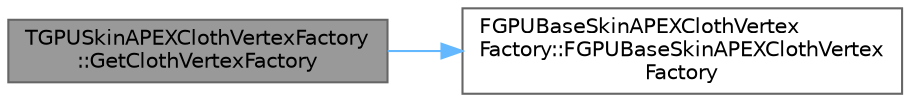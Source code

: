 digraph "TGPUSkinAPEXClothVertexFactory::GetClothVertexFactory"
{
 // INTERACTIVE_SVG=YES
 // LATEX_PDF_SIZE
  bgcolor="transparent";
  edge [fontname=Helvetica,fontsize=10,labelfontname=Helvetica,labelfontsize=10];
  node [fontname=Helvetica,fontsize=10,shape=box,height=0.2,width=0.4];
  rankdir="LR";
  Node1 [id="Node000001",label="TGPUSkinAPEXClothVertexFactory\l::GetClothVertexFactory",height=0.2,width=0.4,color="gray40", fillcolor="grey60", style="filled", fontcolor="black",tooltip="Cloth vertex factory access."];
  Node1 -> Node2 [id="edge1_Node000001_Node000002",color="steelblue1",style="solid",tooltip=" "];
  Node2 [id="Node000002",label="FGPUBaseSkinAPEXClothVertex\lFactory::FGPUBaseSkinAPEXClothVertex\lFactory",height=0.2,width=0.4,color="grey40", fillcolor="white", style="filled",URL="$d2/d21/classFGPUBaseSkinAPEXClothVertexFactory.html#acd2302af6d0b07edc08f37446ceba6bb",tooltip=" "];
}
